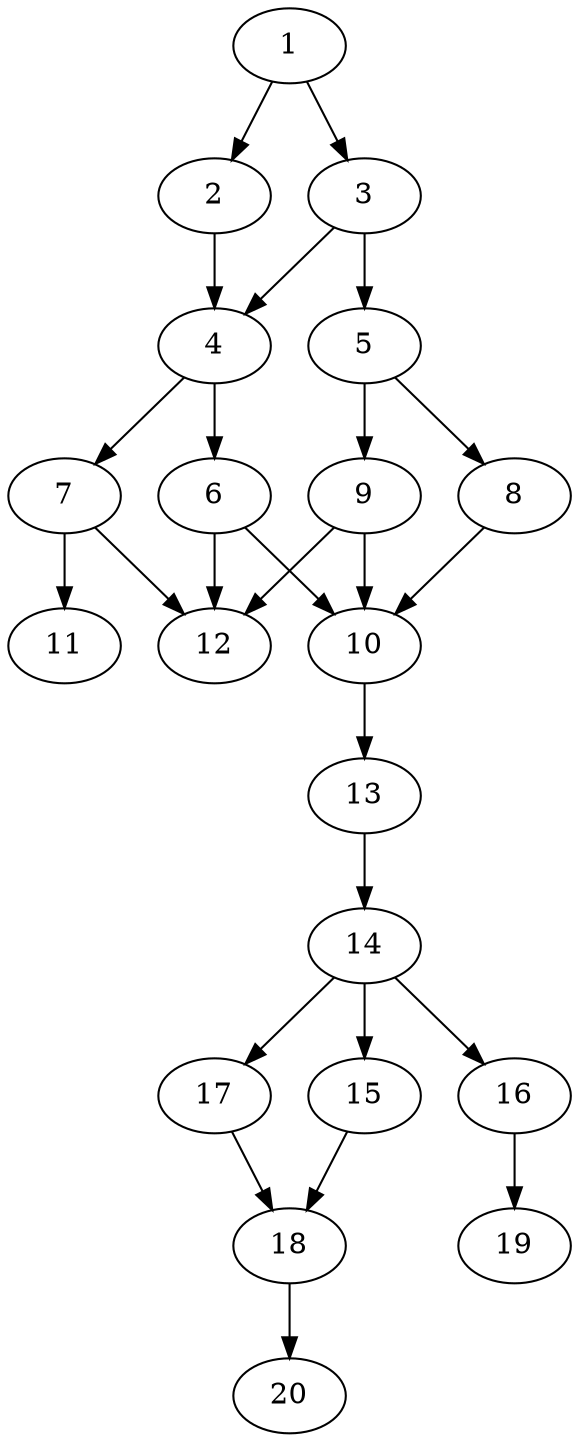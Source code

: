 // DAG automatically generated by daggen at Sat Jul 27 15:35:52 2019
// ./daggen --dot -n 20 --ccr 0.5 --fat 0.4 --regular 0.5 --density 0.6 --mindata 5242880 --maxdata 52428800 
digraph G {
  1 [size="92239872", alpha="0.02", expect_size="46119936"] 
  1 -> 2 [size ="46119936"]
  1 -> 3 [size ="46119936"]
  2 [size="59183104", alpha="0.15", expect_size="29591552"] 
  2 -> 4 [size ="29591552"]
  3 [size="78974976", alpha="0.19", expect_size="39487488"] 
  3 -> 4 [size ="39487488"]
  3 -> 5 [size ="39487488"]
  4 [size="72501248", alpha="0.00", expect_size="36250624"] 
  4 -> 6 [size ="36250624"]
  4 -> 7 [size ="36250624"]
  5 [size="47390720", alpha="0.03", expect_size="23695360"] 
  5 -> 8 [size ="23695360"]
  5 -> 9 [size ="23695360"]
  6 [size="84600832", alpha="0.15", expect_size="42300416"] 
  6 -> 10 [size ="42300416"]
  6 -> 12 [size ="42300416"]
  7 [size="22370304", alpha="0.05", expect_size="11185152"] 
  7 -> 11 [size ="11185152"]
  7 -> 12 [size ="11185152"]
  8 [size="37304320", alpha="0.13", expect_size="18652160"] 
  8 -> 10 [size ="18652160"]
  9 [size="26396672", alpha="0.14", expect_size="13198336"] 
  9 -> 10 [size ="13198336"]
  9 -> 12 [size ="13198336"]
  10 [size="27699200", alpha="0.03", expect_size="13849600"] 
  10 -> 13 [size ="13849600"]
  11 [size="82948096", alpha="0.08", expect_size="41474048"] 
  12 [size="90955776", alpha="0.04", expect_size="45477888"] 
  13 [size="68689920", alpha="0.18", expect_size="34344960"] 
  13 -> 14 [size ="34344960"]
  14 [size="64014336", alpha="0.19", expect_size="32007168"] 
  14 -> 15 [size ="32007168"]
  14 -> 16 [size ="32007168"]
  14 -> 17 [size ="32007168"]
  15 [size="65757184", alpha="0.04", expect_size="32878592"] 
  15 -> 18 [size ="32878592"]
  16 [size="77801472", alpha="0.17", expect_size="38900736"] 
  16 -> 19 [size ="38900736"]
  17 [size="55556096", alpha="0.08", expect_size="27778048"] 
  17 -> 18 [size ="27778048"]
  18 [size="77328384", alpha="0.03", expect_size="38664192"] 
  18 -> 20 [size ="38664192"]
  19 [size="45199360", alpha="0.12", expect_size="22599680"] 
  20 [size="14768128", alpha="0.13", expect_size="7384064"] 
}
